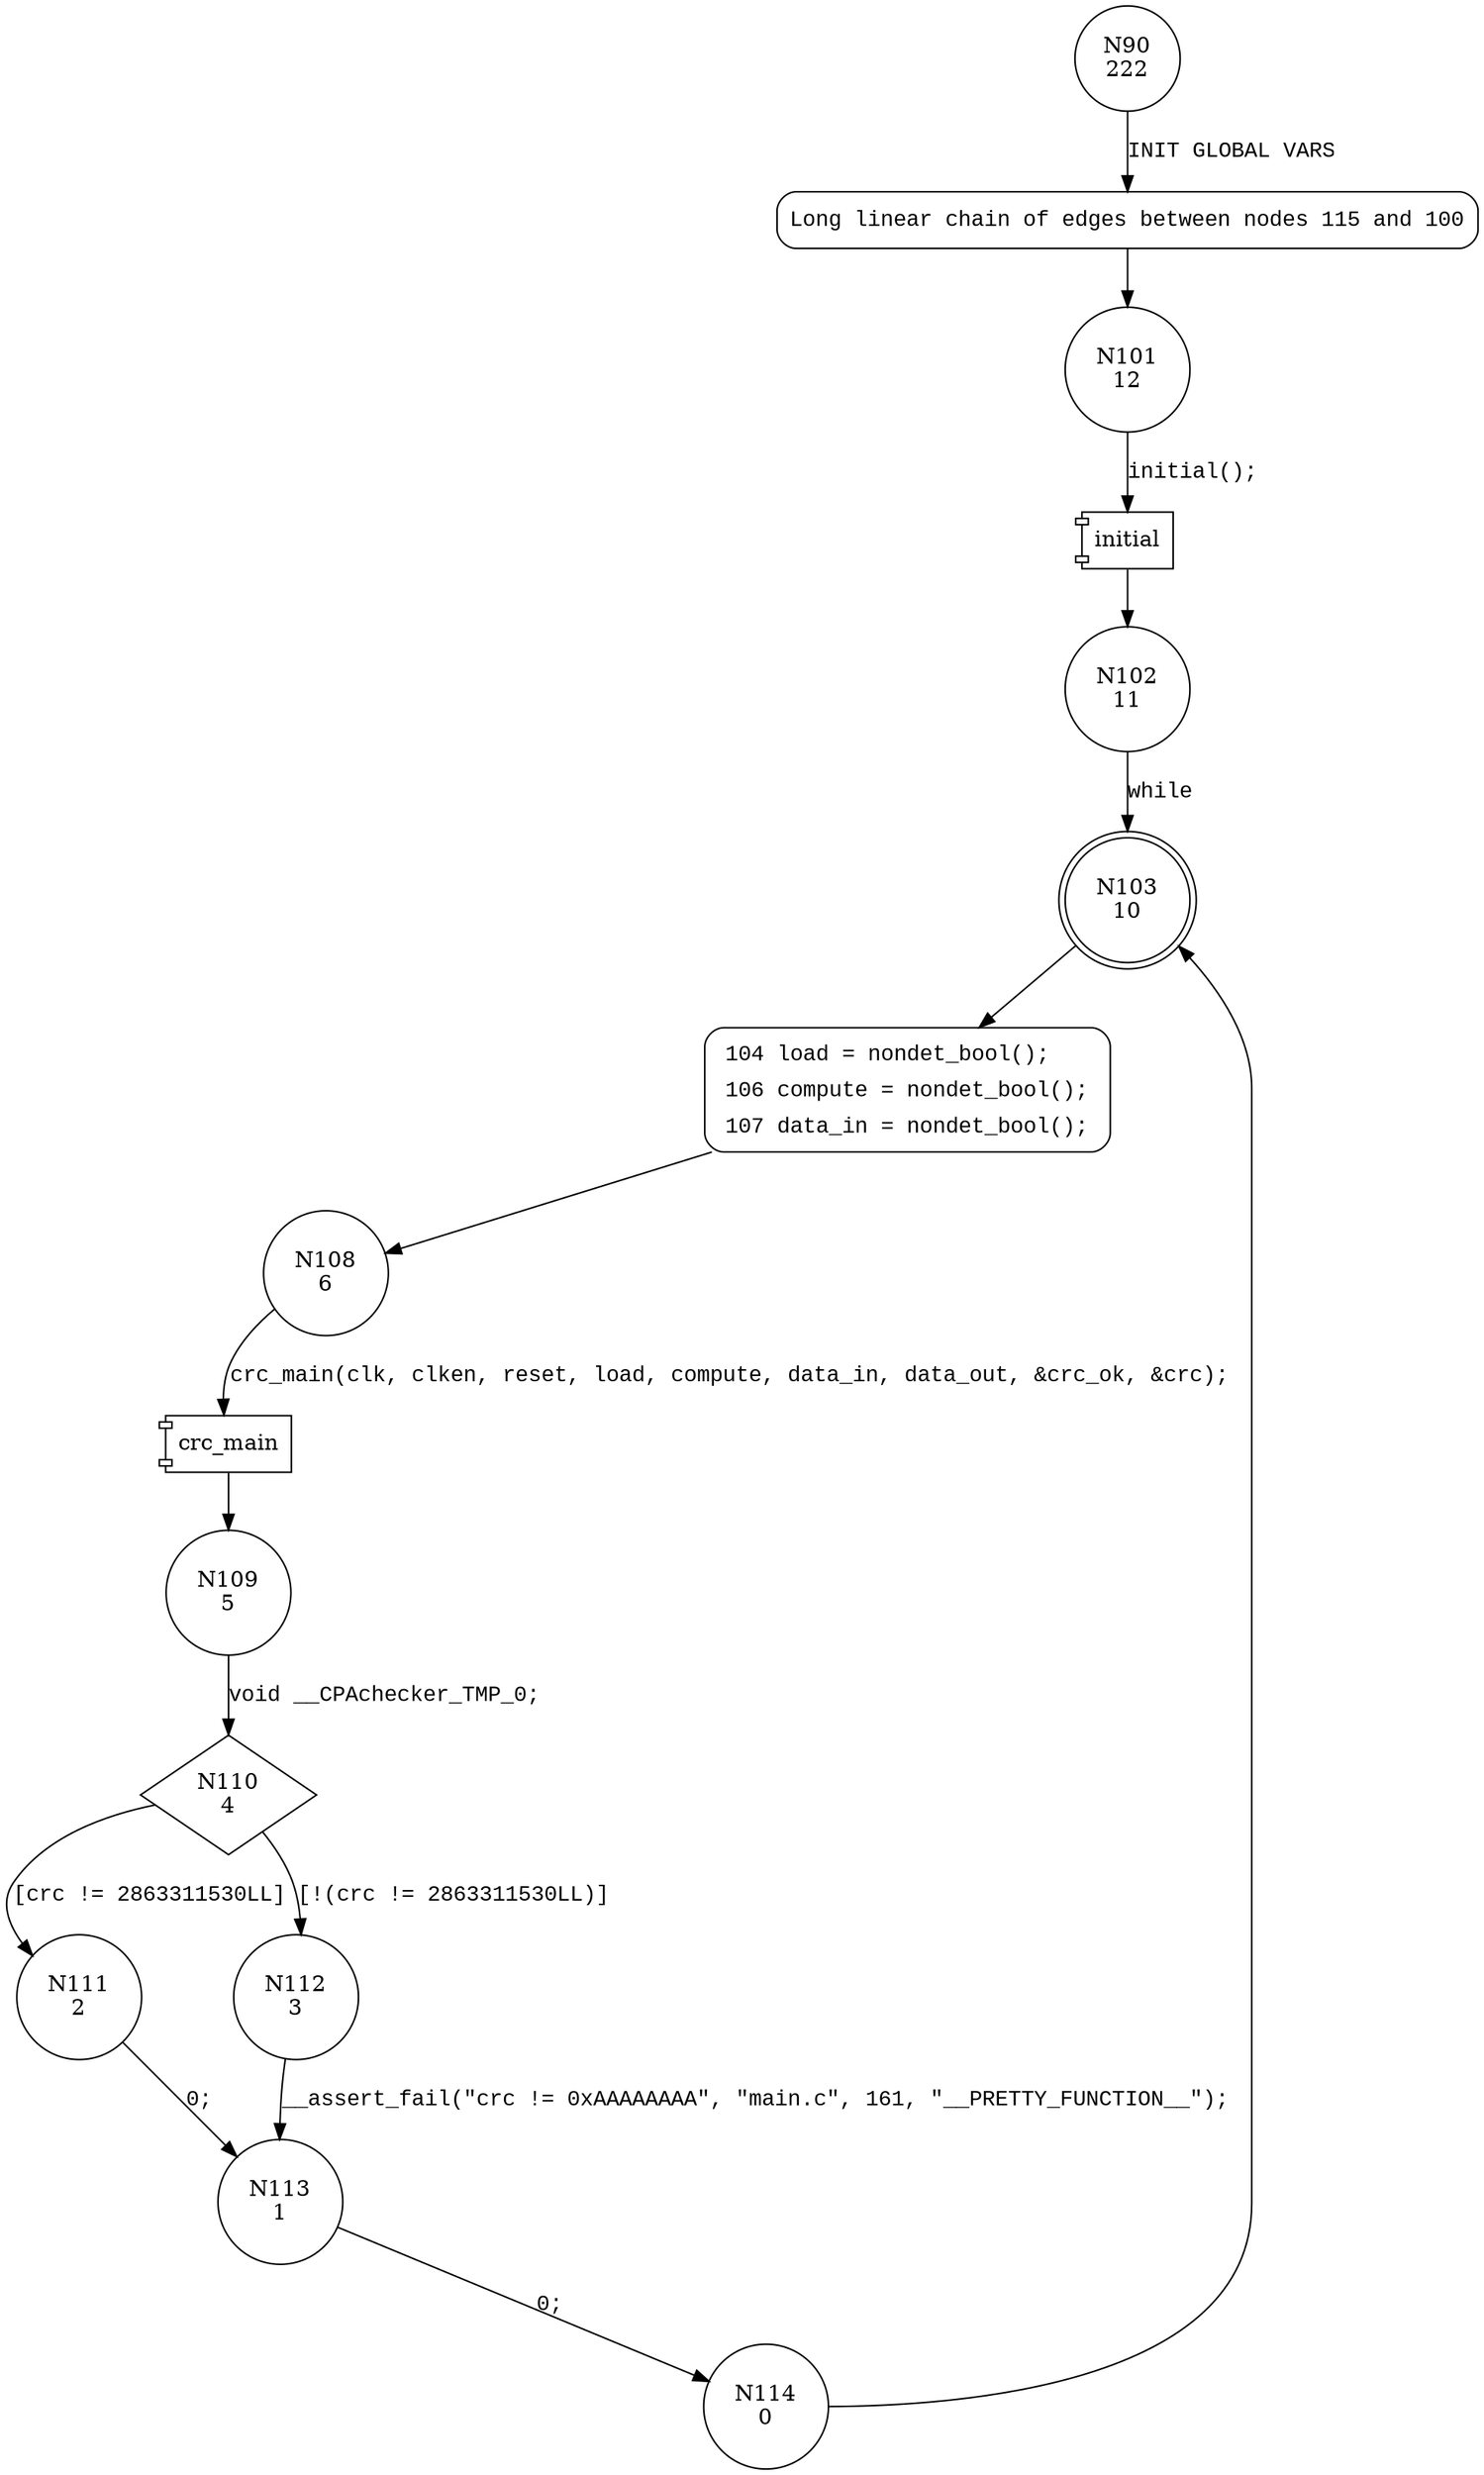 digraph main {
90 [shape="circle" label="N90\n222"]
115 [shape="circle" label="N115\n221"]
101 [shape="circle" label="N101\n12"]
102 [shape="circle" label="N102\n11"]
103 [shape="doublecircle" label="N103\n10"]
104 [shape="circle" label="N104\n9"]
108 [shape="circle" label="N108\n6"]
109 [shape="circle" label="N109\n5"]
110 [shape="diamond" label="N110\n4"]
111 [shape="circle" label="N111\n2"]
112 [shape="circle" label="N112\n3"]
113 [shape="circle" label="N113\n1"]
114 [shape="circle" label="N114\n0"]
115 [style="filled,bold" penwidth="1" fillcolor="white" fontname="Courier New" shape="Mrecord" label="Long linear chain of edges between nodes 115 and 100"]
115 -> 101[label=""]
104 [style="filled,bold" penwidth="1" fillcolor="white" fontname="Courier New" shape="Mrecord" label=<<table border="0" cellborder="0" cellpadding="3" bgcolor="white"><tr><td align="right">104</td><td align="left">load = nondet_bool();</td></tr><tr><td align="right">106</td><td align="left">compute = nondet_bool();</td></tr><tr><td align="right">107</td><td align="left">data_in = nondet_bool();</td></tr></table>>]
104 -> 108[label=""]
90 -> 115 [label="INIT GLOBAL VARS" fontname="Courier New"]
100001 [shape="component" label="initial"]
101 -> 100001 [label="initial();" fontname="Courier New"]
100001 -> 102 [label="" fontname="Courier New"]
103 -> 104 [label="" fontname="Courier New"]
100002 [shape="component" label="crc_main"]
108 -> 100002 [label="crc_main(clk, clken, reset, load, compute, data_in, data_out, &crc_ok, &crc);" fontname="Courier New"]
100002 -> 109 [label="" fontname="Courier New"]
110 -> 111 [label="[crc != 2863311530LL]" fontname="Courier New"]
110 -> 112 [label="[!(crc != 2863311530LL)]" fontname="Courier New"]
113 -> 114 [label="0;" fontname="Courier New"]
111 -> 113 [label="0;" fontname="Courier New"]
102 -> 103 [label="while" fontname="Courier New"]
109 -> 110 [label="void __CPAchecker_TMP_0;" fontname="Courier New"]
112 -> 113 [label="__assert_fail(\"crc != 0xAAAAAAAA\", \"main.c\", 161, \"__PRETTY_FUNCTION__\");" fontname="Courier New"]
114 -> 103 [label="" fontname="Courier New"]
}